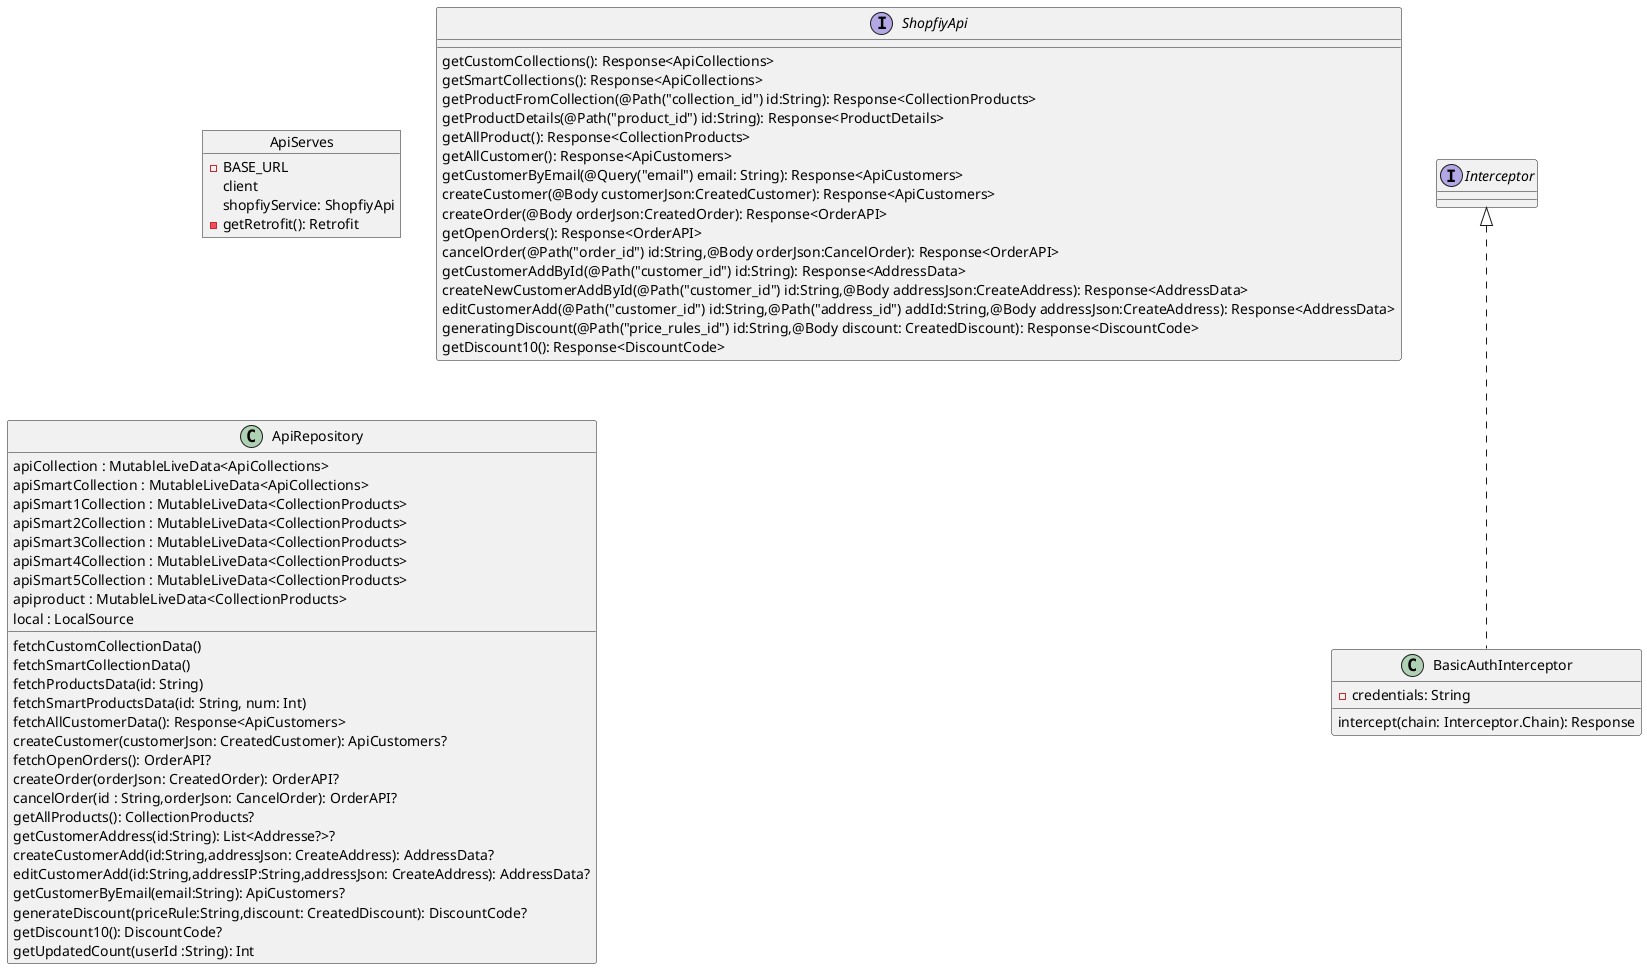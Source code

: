 @startuml
object ApiServes {

    -  BASE_URL
     client
     shopfiyService: ShopfiyApi

    - getRetrofit(): Retrofit
}

class BasicAuthInterceptor implements Interceptor {
    - credentials: String
      intercept(chain: Interceptor.Chain): Response
}

interface ShopfiyApi {
  getCustomCollections(): Response<ApiCollections>
 getSmartCollections(): Response<ApiCollections>
getProductFromCollection(@Path("collection_id") id:String): Response<CollectionProducts>
getProductDetails(@Path("product_id") id:String): Response<ProductDetails>
getAllProduct(): Response<CollectionProducts>
getAllCustomer(): Response<ApiCustomers>
getCustomerByEmail(@Query("email") email: String): Response<ApiCustomers>
createCustomer(@Body customerJson:CreatedCustomer): Response<ApiCustomers>
 createOrder(@Body orderJson:CreatedOrder): Response<OrderAPI>
getOpenOrders(): Response<OrderAPI>
 cancelOrder(@Path("order_id") id:String,@Body orderJson:CancelOrder): Response<OrderAPI>
getCustomerAddById(@Path("customer_id") id:String): Response<AddressData>
 createNewCustomerAddById(@Path("customer_id") id:String,@Body addressJson:CreateAddress): Response<AddressData>
 editCustomerAdd(@Path("customer_id") id:String,@Path("address_id") addId:String,@Body addressJson:CreateAddress): Response<AddressData>
 generatingDiscount(@Path("price_rules_id") id:String,@Body discount: CreatedDiscount): Response<DiscountCode>
getDiscount10(): Response<DiscountCode>
}

class ApiRepository {

     apiCollection : MutableLiveData<ApiCollections>
     apiSmartCollection : MutableLiveData<ApiCollections>
     apiSmart1Collection : MutableLiveData<CollectionProducts>
     apiSmart2Collection : MutableLiveData<CollectionProducts>
     apiSmart3Collection : MutableLiveData<CollectionProducts>
     apiSmart4Collection : MutableLiveData<CollectionProducts>
     apiSmart5Collection : MutableLiveData<CollectionProducts>
     apiproduct : MutableLiveData<CollectionProducts>
      local : LocalSource


     fetchCustomCollectionData()
     fetchSmartCollectionData()
     fetchProductsData(id: String)
    fetchSmartProductsData(id: String, num: Int)
     fetchAllCustomerData(): Response<ApiCustomers>
     createCustomer(customerJson: CreatedCustomer): ApiCustomers?
     fetchOpenOrders(): OrderAPI?
     createOrder(orderJson: CreatedOrder): OrderAPI?
    cancelOrder(id : String,orderJson: CancelOrder): OrderAPI?
     getAllProducts(): CollectionProducts?
     getCustomerAddress(id:String): List<Addresse?>?
     createCustomerAdd(id:String,addressJson: CreateAddress): AddressData?
    editCustomerAdd(id:String,addressIP:String,addressJson: CreateAddress): AddressData?
     getCustomerByEmail(email:String): ApiCustomers?
     generateDiscount(priceRule:String,discount: CreatedDiscount): DiscountCode?
    getDiscount10(): DiscountCode?
     getUpdatedCount(userId :String): Int
}
@enduml